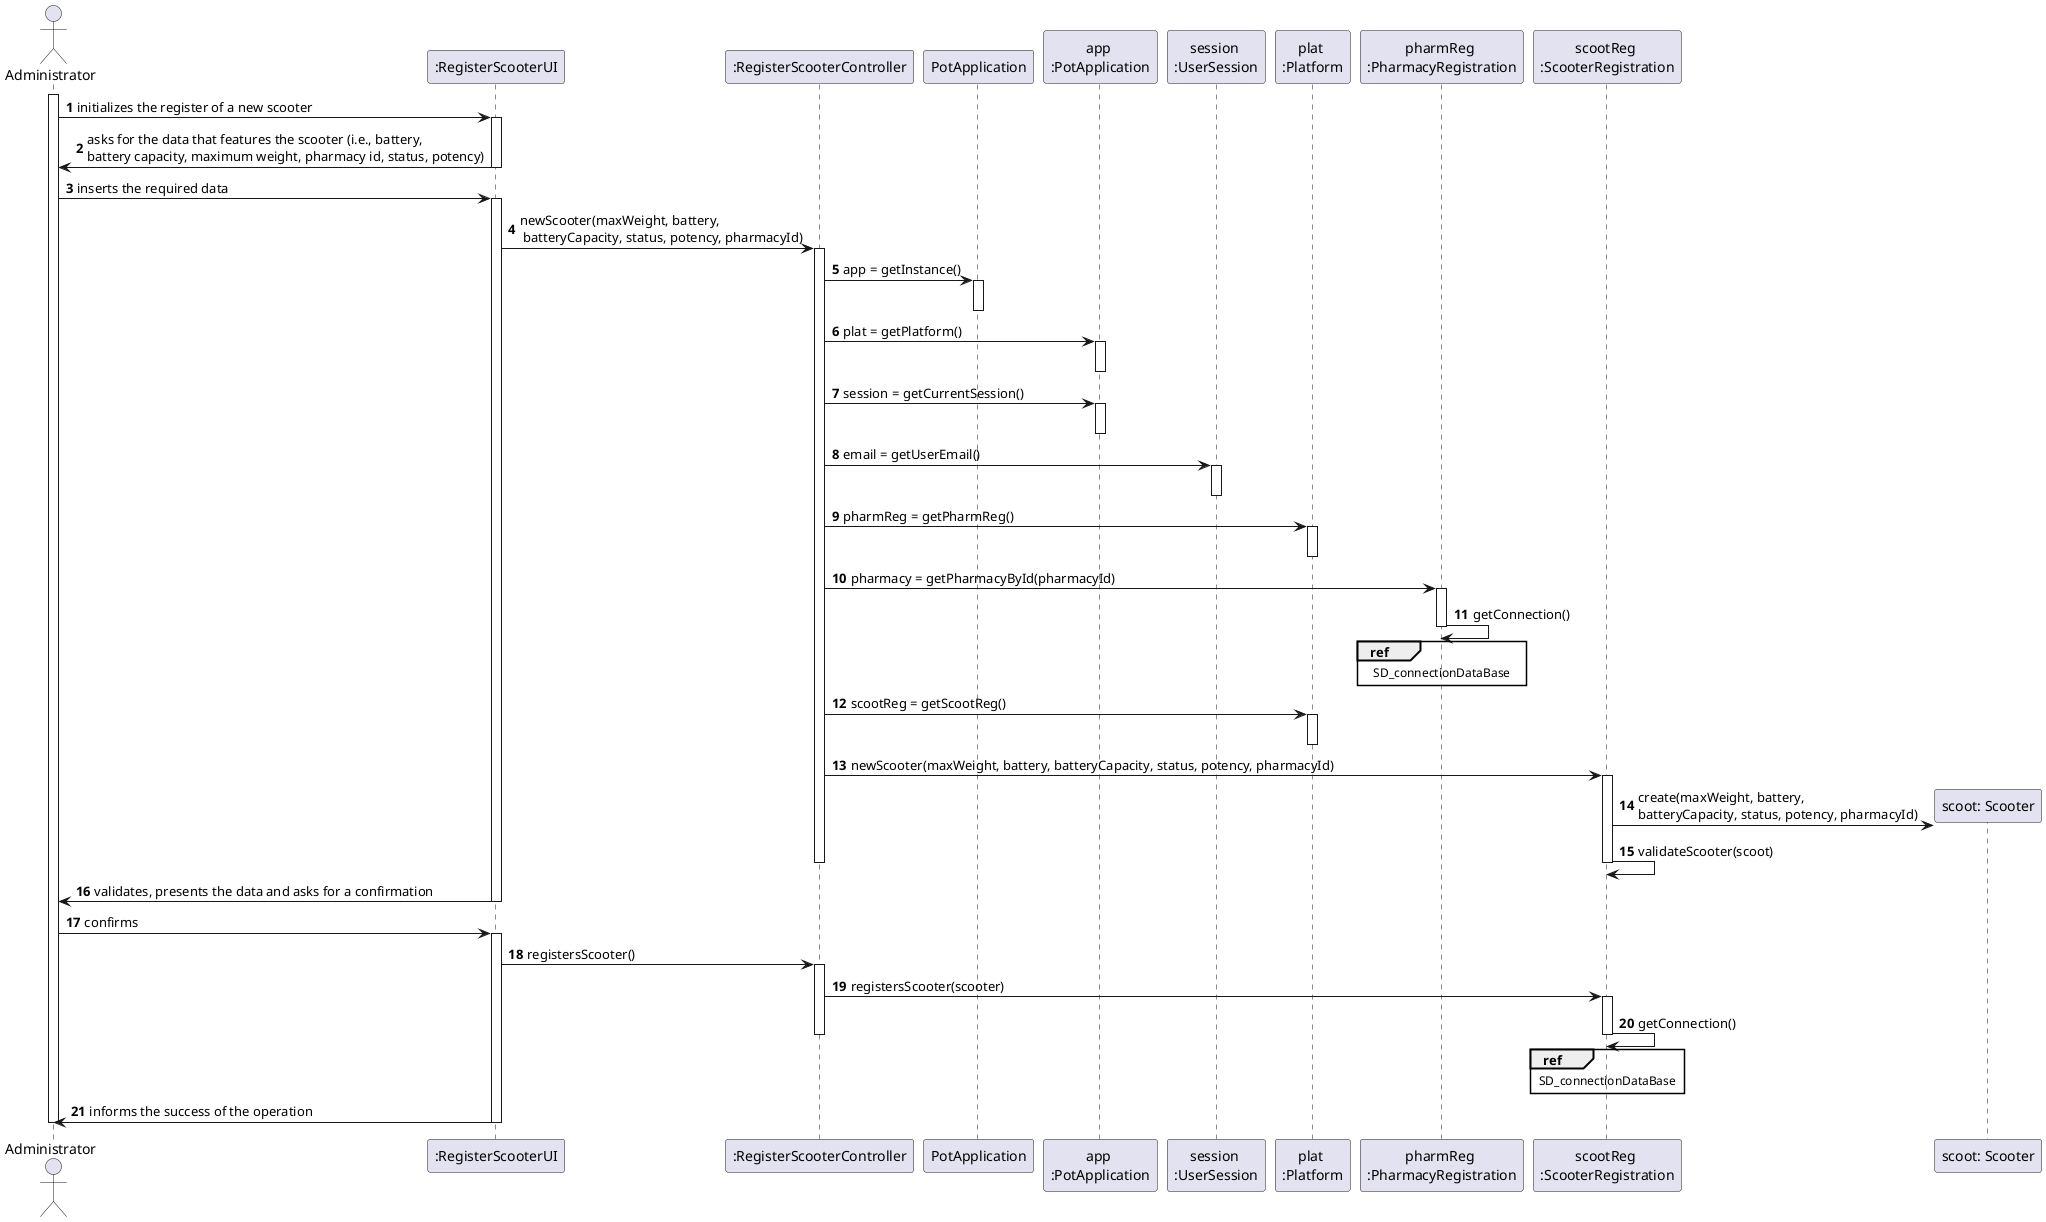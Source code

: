 @startuml
autonumber
actor "Administrator" as ADMIN

participant ":RegisterScooterUI" as UI
participant ":RegisterScooterController" as CTRL
participant "PotApplication" as PA
participant "app \n:PotApplication" as APA
participant "session \n:UserSession" as US
participant "plat \n:Platform" as PLAT
participant "pharmReg \n:PharmacyRegistration" as PH
participant "scootReg \n:ScooterRegistration" as RS
participant "scoot: Scooter" as SC



activate ADMIN

ADMIN -> UI : initializes the register of a new scooter
activate UI
UI -> ADMIN : asks for the data that features the scooter (i.e., battery, \nbattery capacity, maximum weight, pharmacy id, status, potency)
deactivate UI

ADMIN -> UI : inserts the required data
activate UI
UI -> CTRL : newScooter(maxWeight, battery,\n batteryCapacity, status, potency, pharmacyId)
activate CTRL
CTRL -> PA : app = getInstance()
activate PA
deactivate PA
CTRL -> APA : plat = getPlatform()
activate APA
deactivate APA
CTRL -> APA : session = getCurrentSession()
activate APA
deactivate APA
CTRL -> US : email = getUserEmail()
activate US
deactivate US
CTRL -> PLAT : pharmReg = getPharmReg()
activate PLAT
deactivate PLAT
CTRL -> PH : pharmacy = getPharmacyById(pharmacyId)
activate PH
PH -> PH : getConnection()
ref over PH
SD_connectionDataBase
end ref
deactivate PH
CTRL -> PLAT : scootReg = getScootReg()
activate PLAT
deactivate PLAT
CTRL -> RS : newScooter(maxWeight, battery, batteryCapacity, status, potency, pharmacyId)
activate RS
RS -> SC ** : create(maxWeight, battery,\nbatteryCapacity, status, potency, pharmacyId)
RS -> RS : validateScooter(scoot)
deactivate RS
deactivate CTRL


UI -> ADMIN : validates, presents the data and asks for a confirmation
deactivate UI

ADMIN -> UI : confirms
activate UI
UI -> CTRL : registersScooter()
activate CTRL
CTRL -> RS : registersScooter(scooter)
activate RS
RS -> RS : getConnection()
ref over RS
SD_connectionDataBase
end ref
deactivate RS
deactivate CTRL
UI -> ADMIN : informs the success of the operation
deactivate UI

deactivate ADMIN

@enduml
